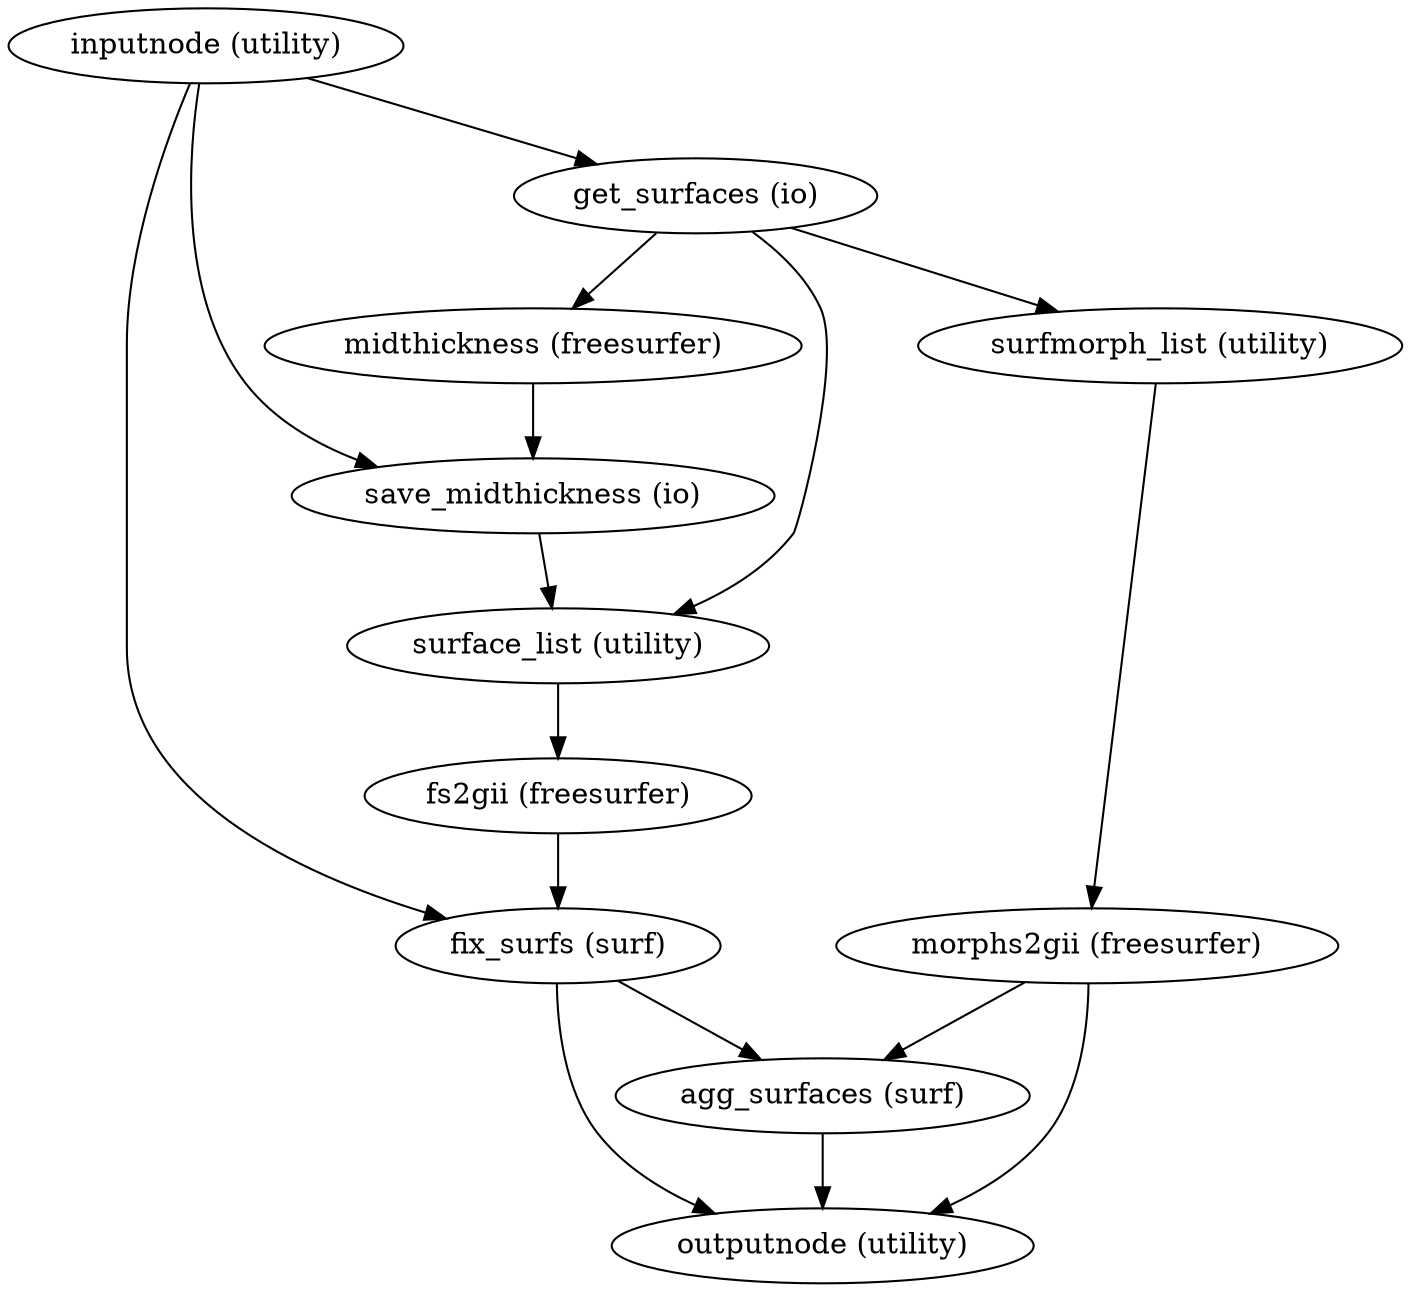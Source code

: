 strict digraph  {
"inputnode (utility)";
"get_surfaces (io)";
"save_midthickness (io)";
"fix_surfs (surf)";
"midthickness (freesurfer)";
"surface_list (utility)";
"surfmorph_list (utility)";
"fs2gii (freesurfer)";
"outputnode (utility)";
"agg_surfaces (surf)";
"morphs2gii (freesurfer)";
"inputnode (utility)" -> "get_surfaces (io)";
"inputnode (utility)" -> "save_midthickness (io)";
"inputnode (utility)" -> "fix_surfs (surf)";
"get_surfaces (io)" -> "midthickness (freesurfer)";
"get_surfaces (io)" -> "surface_list (utility)";
"get_surfaces (io)" -> "surfmorph_list (utility)";
"save_midthickness (io)" -> "surface_list (utility)";
"fix_surfs (surf)" -> "outputnode (utility)";
"fix_surfs (surf)" -> "agg_surfaces (surf)";
"midthickness (freesurfer)" -> "save_midthickness (io)";
"surface_list (utility)" -> "fs2gii (freesurfer)";
"surfmorph_list (utility)" -> "morphs2gii (freesurfer)";
"fs2gii (freesurfer)" -> "fix_surfs (surf)";
"agg_surfaces (surf)" -> "outputnode (utility)";
"morphs2gii (freesurfer)" -> "outputnode (utility)";
"morphs2gii (freesurfer)" -> "agg_surfaces (surf)";
}
